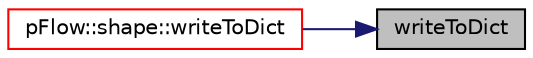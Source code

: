 digraph "writeToDict"
{
 // LATEX_PDF_SIZE
  edge [fontname="Helvetica",fontsize="10",labelfontname="Helvetica",labelfontsize="10"];
  node [fontname="Helvetica",fontsize="10",shape=record];
  rankdir="RL";
  Node1 [label="writeToDict",height=0.2,width=0.4,color="black", fillcolor="grey75", style="filled", fontcolor="black",tooltip=" "];
  Node1 -> Node2 [dir="back",color="midnightblue",fontsize="10",style="solid",fontname="Helvetica"];
  Node2 [label="pFlow::shape::writeToDict",height=0.2,width=0.4,color="red", fillcolor="white", style="filled",URL="$classpFlow_1_1shape.html#a702b7453c51ceb2aa998d3a90565e576",tooltip=" "];
}
